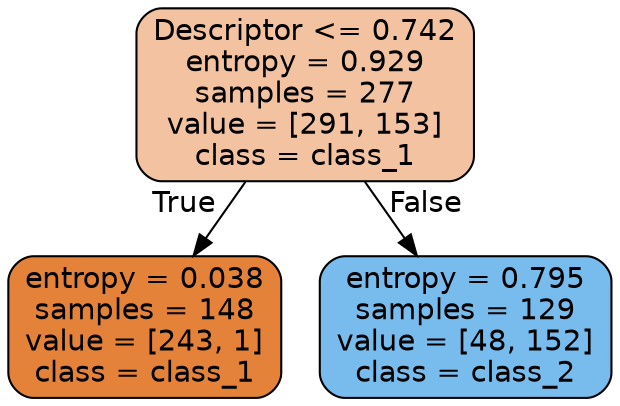 digraph Tree {
node [shape=box, style="filled, rounded", color="black", fontname="helvetica"] ;
edge [fontname="helvetica"] ;
0 [label="Descriptor <= 0.742\nentropy = 0.929\nsamples = 277\nvalue = [291, 153]\nclass = class_1", fillcolor="#f3c3a1"] ;
1 [label="entropy = 0.038\nsamples = 148\nvalue = [243, 1]\nclass = class_1", fillcolor="#e5823a"] ;
0 -> 1 [labeldistance=2.5, labelangle=45, headlabel="True"] ;
2 [label="entropy = 0.795\nsamples = 129\nvalue = [48, 152]\nclass = class_2", fillcolor="#78bced"] ;
0 -> 2 [labeldistance=2.5, labelangle=-45, headlabel="False"] ;
}